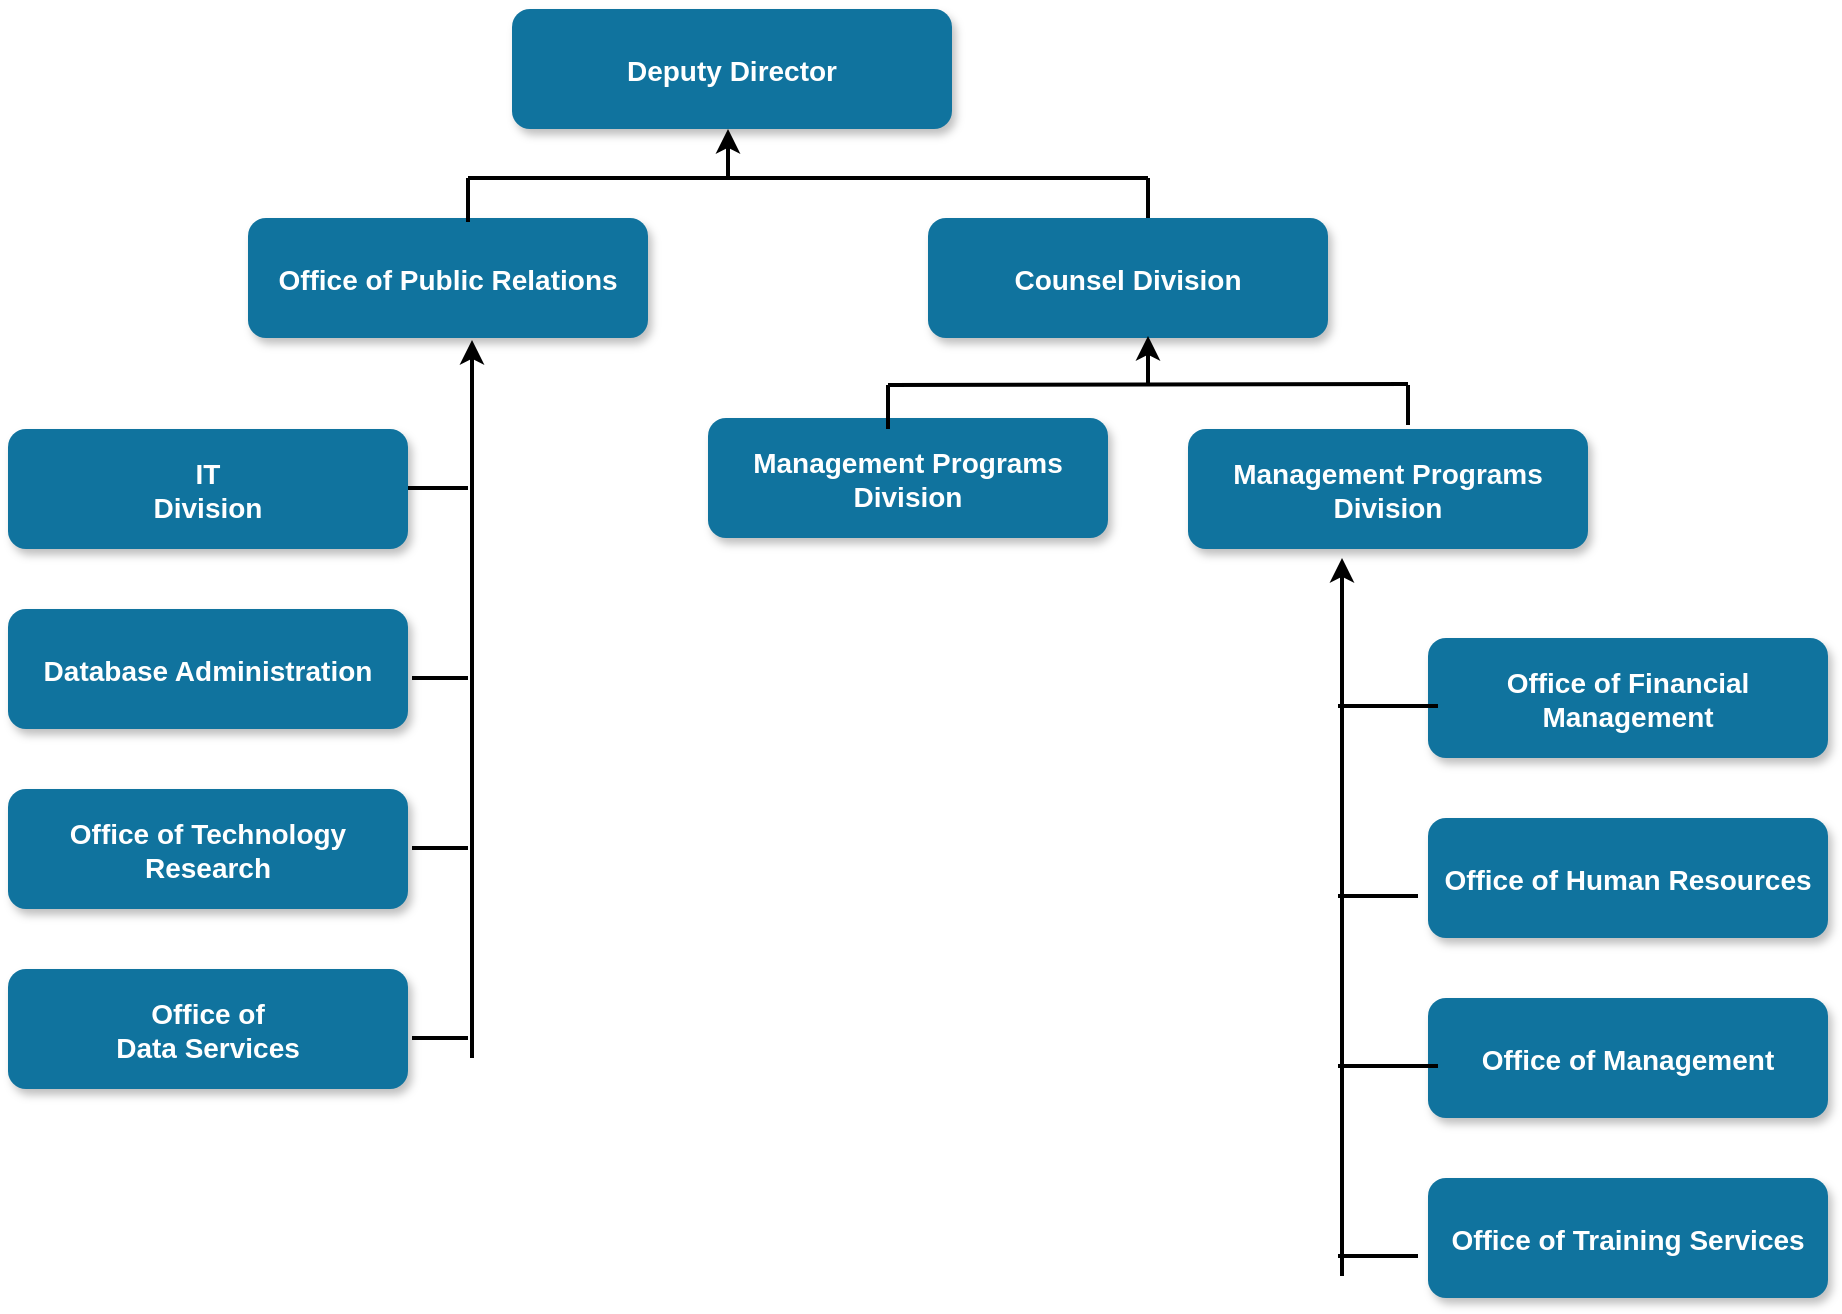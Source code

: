 <mxfile version="14.7.3" type="github">
  <diagram name="Page-1" id="97916047-d0de-89f5-080d-49f4d83e522f">
    <mxGraphModel dx="1106" dy="708" grid="1" gridSize="10" guides="1" tooltips="1" connect="1" arrows="1" fold="1" page="1" pageScale="1.5" pageWidth="1169" pageHeight="827" background="none" math="0" shadow="0">
      <root>
        <mxCell id="0" />
        <mxCell id="1" parent="0" />
        <mxCell id="3" value="Deputy Director" style="rounded=1;fillColor=#10739E;strokeColor=none;shadow=1;gradientColor=none;fontStyle=1;fontColor=#FFFFFF;fontSize=14;" parent="1" vertex="1">
          <mxGeometry x="662" y="345.5" width="220" height="60" as="geometry" />
        </mxCell>
        <mxCell id="5" value="Office of Public Relations" style="rounded=1;fillColor=#10739E;strokeColor=none;shadow=1;gradientColor=none;fontStyle=1;fontColor=#FFFFFF;fontSize=14;" parent="1" vertex="1">
          <mxGeometry x="530" y="450" width="200" height="60" as="geometry" />
        </mxCell>
        <mxCell id="6" value="Counsel Division" style="rounded=1;fillColor=#10739E;strokeColor=none;shadow=1;gradientColor=none;fontStyle=1;fontColor=#FFFFFF;fontSize=14;" parent="1" vertex="1">
          <mxGeometry x="870" y="450" width="200" height="60" as="geometry" />
        </mxCell>
        <mxCell id="13" value="IT&#xa;Division" style="rounded=1;fillColor=#10739E;strokeColor=none;shadow=1;gradientColor=none;fontStyle=1;fontColor=#FFFFFF;fontSize=14;" parent="1" vertex="1">
          <mxGeometry x="410" y="555.5" width="200" height="60" as="geometry" />
        </mxCell>
        <mxCell id="14" value="Database Administration" style="rounded=1;fillColor=#10739E;strokeColor=none;shadow=1;gradientColor=none;fontStyle=1;fontColor=#FFFFFF;fontSize=14;" parent="1" vertex="1">
          <mxGeometry x="410" y="645.5" width="200" height="60" as="geometry" />
        </mxCell>
        <mxCell id="15" value="Office of Technology &#xa;Research" style="rounded=1;fillColor=#10739E;strokeColor=none;shadow=1;gradientColor=none;fontStyle=1;fontColor=#FFFFFF;fontSize=14;" parent="1" vertex="1">
          <mxGeometry x="410" y="735.5" width="200" height="60" as="geometry" />
        </mxCell>
        <mxCell id="16" value="Office of&#xa;Data Services" style="rounded=1;fillColor=#10739E;strokeColor=none;shadow=1;gradientColor=none;fontStyle=1;fontColor=#FFFFFF;fontSize=14;" parent="1" vertex="1">
          <mxGeometry x="410" y="825.5" width="200" height="60" as="geometry" />
        </mxCell>
        <mxCell id="18" value="Management Programs &#xa;Division" style="rounded=1;fillColor=#10739E;strokeColor=none;shadow=1;gradientColor=none;fontStyle=1;fontColor=#FFFFFF;fontSize=14;" parent="1" vertex="1">
          <mxGeometry x="1000" y="555.5" width="200" height="60" as="geometry" />
        </mxCell>
        <mxCell id="19" value="Office of Financial &#xa;Management" style="rounded=1;fillColor=#10739E;strokeColor=none;shadow=1;gradientColor=none;fontStyle=1;fontColor=#FFFFFF;fontSize=14;" parent="1" vertex="1">
          <mxGeometry x="1120" y="660" width="200" height="60" as="geometry" />
        </mxCell>
        <mxCell id="20" value="Office of Human Resources" style="rounded=1;fillColor=#10739E;strokeColor=none;shadow=1;gradientColor=none;fontStyle=1;fontColor=#FFFFFF;fontSize=14;" parent="1" vertex="1">
          <mxGeometry x="1120" y="750" width="200" height="60" as="geometry" />
        </mxCell>
        <mxCell id="21" value="Office of Management " style="rounded=1;fillColor=#10739E;strokeColor=none;shadow=1;gradientColor=none;fontStyle=1;fontColor=#FFFFFF;fontSize=14;" parent="1" vertex="1">
          <mxGeometry x="1120" y="840" width="200" height="60" as="geometry" />
        </mxCell>
        <mxCell id="22" value="Office of Training Services" style="rounded=1;fillColor=#10739E;strokeColor=none;shadow=1;gradientColor=none;fontStyle=1;fontColor=#FFFFFF;fontSize=14;" parent="1" vertex="1">
          <mxGeometry x="1120" y="930" width="200" height="60" as="geometry" />
        </mxCell>
        <mxCell id="y6MRa1mhIbMrxTyQ0jcg-59" value="" style="endArrow=classic;html=1;entryX=0.56;entryY=1.017;entryDx=0;entryDy=0;entryPerimeter=0;strokeWidth=2;" edge="1" parent="1" target="5">
          <mxGeometry width="50" height="50" relative="1" as="geometry">
            <mxPoint x="642" y="870" as="sourcePoint" />
            <mxPoint x="650" y="570" as="targetPoint" />
          </mxGeometry>
        </mxCell>
        <mxCell id="y6MRa1mhIbMrxTyQ0jcg-60" value="" style="endArrow=none;html=1;strokeWidth=2;" edge="1" parent="1">
          <mxGeometry width="50" height="50" relative="1" as="geometry">
            <mxPoint x="610" y="585" as="sourcePoint" />
            <mxPoint x="640" y="585" as="targetPoint" />
          </mxGeometry>
        </mxCell>
        <mxCell id="y6MRa1mhIbMrxTyQ0jcg-61" value="" style="endArrow=none;html=1;strokeWidth=2;" edge="1" parent="1">
          <mxGeometry width="50" height="50" relative="1" as="geometry">
            <mxPoint x="612" y="680" as="sourcePoint" />
            <mxPoint x="640" y="680" as="targetPoint" />
          </mxGeometry>
        </mxCell>
        <mxCell id="y6MRa1mhIbMrxTyQ0jcg-62" value="" style="endArrow=none;html=1;strokeWidth=2;" edge="1" parent="1">
          <mxGeometry width="50" height="50" relative="1" as="geometry">
            <mxPoint x="612" y="765" as="sourcePoint" />
            <mxPoint x="640" y="765" as="targetPoint" />
          </mxGeometry>
        </mxCell>
        <mxCell id="y6MRa1mhIbMrxTyQ0jcg-63" value="" style="endArrow=none;html=1;strokeWidth=2;" edge="1" parent="1">
          <mxGeometry width="50" height="50" relative="1" as="geometry">
            <mxPoint x="612" y="860" as="sourcePoint" />
            <mxPoint x="640" y="860" as="targetPoint" />
          </mxGeometry>
        </mxCell>
        <mxCell id="y6MRa1mhIbMrxTyQ0jcg-64" value="Management Programs &#xa;Division" style="rounded=1;fillColor=#10739E;strokeColor=none;shadow=1;gradientColor=none;fontStyle=1;fontColor=#FFFFFF;fontSize=14;" vertex="1" parent="1">
          <mxGeometry x="760" y="550" width="200" height="60" as="geometry" />
        </mxCell>
        <mxCell id="y6MRa1mhIbMrxTyQ0jcg-65" value="" style="endArrow=none;html=1;strokeWidth=2;" edge="1" parent="1">
          <mxGeometry width="50" height="50" relative="1" as="geometry">
            <mxPoint x="640" y="430" as="sourcePoint" />
            <mxPoint x="980" y="430" as="targetPoint" />
          </mxGeometry>
        </mxCell>
        <mxCell id="y6MRa1mhIbMrxTyQ0jcg-66" value="" style="endArrow=none;html=1;strokeWidth=2;" edge="1" parent="1">
          <mxGeometry width="50" height="50" relative="1" as="geometry">
            <mxPoint x="640" y="430" as="sourcePoint" />
            <mxPoint x="640" y="452" as="targetPoint" />
          </mxGeometry>
        </mxCell>
        <mxCell id="y6MRa1mhIbMrxTyQ0jcg-68" value="" style="endArrow=none;html=1;strokeWidth=2;" edge="1" parent="1">
          <mxGeometry width="50" height="50" relative="1" as="geometry">
            <mxPoint x="980" y="430" as="sourcePoint" />
            <mxPoint x="980" y="450" as="targetPoint" />
          </mxGeometry>
        </mxCell>
        <mxCell id="y6MRa1mhIbMrxTyQ0jcg-70" value="" style="endArrow=classic;html=1;strokeWidth=2;" edge="1" parent="1">
          <mxGeometry width="50" height="50" relative="1" as="geometry">
            <mxPoint x="770" y="430" as="sourcePoint" />
            <mxPoint x="770" y="405.5" as="targetPoint" />
          </mxGeometry>
        </mxCell>
        <mxCell id="y6MRa1mhIbMrxTyQ0jcg-72" value="" style="endArrow=none;html=1;strokeWidth=2;" edge="1" parent="1">
          <mxGeometry width="50" height="50" relative="1" as="geometry">
            <mxPoint x="850" y="533.5" as="sourcePoint" />
            <mxPoint x="1110" y="533" as="targetPoint" />
          </mxGeometry>
        </mxCell>
        <mxCell id="y6MRa1mhIbMrxTyQ0jcg-73" value="" style="endArrow=none;html=1;strokeWidth=2;" edge="1" parent="1">
          <mxGeometry width="50" height="50" relative="1" as="geometry">
            <mxPoint x="850" y="533.5" as="sourcePoint" />
            <mxPoint x="850" y="555.5" as="targetPoint" />
          </mxGeometry>
        </mxCell>
        <mxCell id="y6MRa1mhIbMrxTyQ0jcg-74" value="" style="endArrow=none;html=1;strokeWidth=2;" edge="1" parent="1">
          <mxGeometry width="50" height="50" relative="1" as="geometry">
            <mxPoint x="1110" y="533.5" as="sourcePoint" />
            <mxPoint x="1110" y="553.5" as="targetPoint" />
          </mxGeometry>
        </mxCell>
        <mxCell id="y6MRa1mhIbMrxTyQ0jcg-75" value="" style="endArrow=classic;html=1;strokeWidth=2;" edge="1" parent="1">
          <mxGeometry width="50" height="50" relative="1" as="geometry">
            <mxPoint x="980" y="533.5" as="sourcePoint" />
            <mxPoint x="980" y="509" as="targetPoint" />
          </mxGeometry>
        </mxCell>
        <mxCell id="y6MRa1mhIbMrxTyQ0jcg-76" value="" style="endArrow=classic;html=1;entryX=0.56;entryY=1.017;entryDx=0;entryDy=0;entryPerimeter=0;strokeWidth=2;" edge="1" parent="1">
          <mxGeometry width="50" height="50" relative="1" as="geometry">
            <mxPoint x="1077" y="978.98" as="sourcePoint" />
            <mxPoint x="1077" y="620" as="targetPoint" />
          </mxGeometry>
        </mxCell>
        <mxCell id="y6MRa1mhIbMrxTyQ0jcg-77" value="" style="endArrow=none;html=1;strokeWidth=2;" edge="1" parent="1">
          <mxGeometry width="50" height="50" relative="1" as="geometry">
            <mxPoint x="1125" y="694" as="sourcePoint" />
            <mxPoint x="1075" y="693.98" as="targetPoint" />
          </mxGeometry>
        </mxCell>
        <mxCell id="y6MRa1mhIbMrxTyQ0jcg-78" value="" style="endArrow=none;html=1;strokeWidth=2;" edge="1" parent="1">
          <mxGeometry width="50" height="50" relative="1" as="geometry">
            <mxPoint x="1115" y="789" as="sourcePoint" />
            <mxPoint x="1075" y="788.98" as="targetPoint" />
          </mxGeometry>
        </mxCell>
        <mxCell id="y6MRa1mhIbMrxTyQ0jcg-79" value="" style="endArrow=none;html=1;strokeWidth=2;" edge="1" parent="1">
          <mxGeometry width="50" height="50" relative="1" as="geometry">
            <mxPoint x="1125" y="874" as="sourcePoint" />
            <mxPoint x="1075" y="873.98" as="targetPoint" />
          </mxGeometry>
        </mxCell>
        <mxCell id="y6MRa1mhIbMrxTyQ0jcg-80" value="" style="endArrow=none;html=1;strokeWidth=2;" edge="1" parent="1">
          <mxGeometry width="50" height="50" relative="1" as="geometry">
            <mxPoint x="1115" y="969" as="sourcePoint" />
            <mxPoint x="1075" y="968.98" as="targetPoint" />
          </mxGeometry>
        </mxCell>
      </root>
    </mxGraphModel>
  </diagram>
</mxfile>
